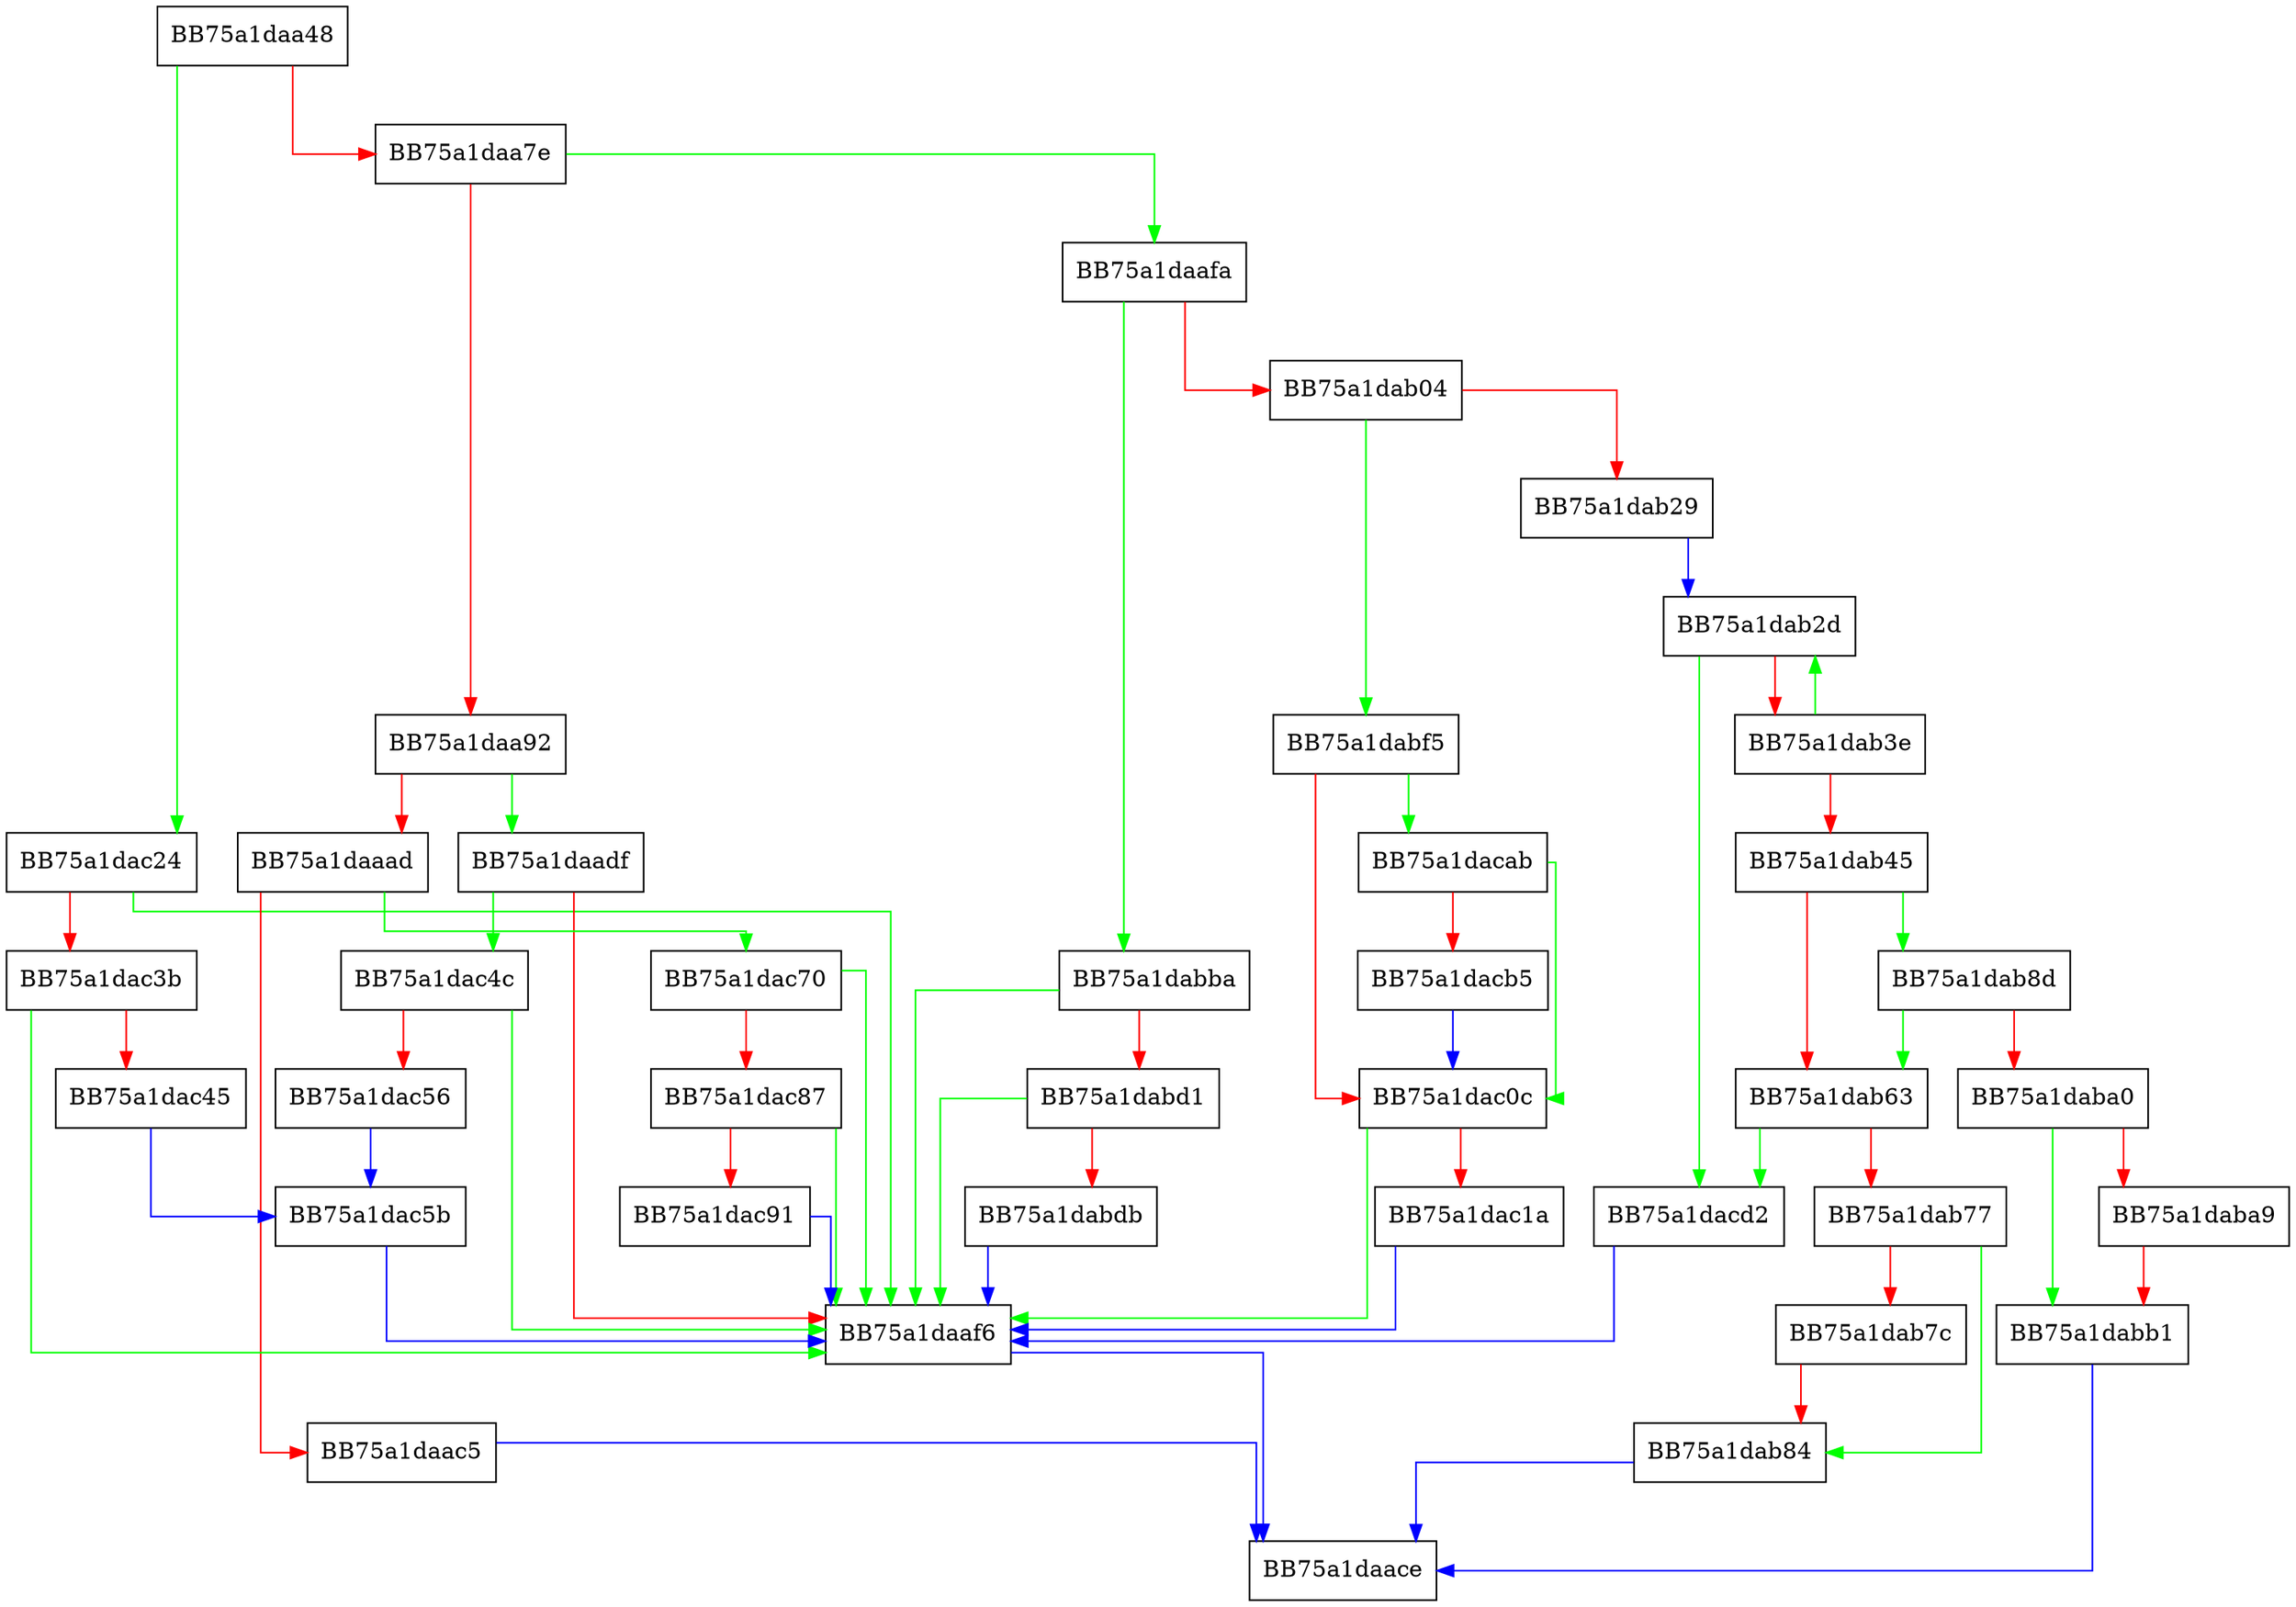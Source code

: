 digraph GetRealRK {
  node [shape="box"];
  graph [splines=ortho];
  BB75a1daa48 -> BB75a1dac24 [color="green"];
  BB75a1daa48 -> BB75a1daa7e [color="red"];
  BB75a1daa7e -> BB75a1daafa [color="green"];
  BB75a1daa7e -> BB75a1daa92 [color="red"];
  BB75a1daa92 -> BB75a1daadf [color="green"];
  BB75a1daa92 -> BB75a1daaad [color="red"];
  BB75a1daaad -> BB75a1dac70 [color="green"];
  BB75a1daaad -> BB75a1daac5 [color="red"];
  BB75a1daac5 -> BB75a1daace [color="blue"];
  BB75a1daadf -> BB75a1dac4c [color="green"];
  BB75a1daadf -> BB75a1daaf6 [color="red"];
  BB75a1daaf6 -> BB75a1daace [color="blue"];
  BB75a1daafa -> BB75a1dabba [color="green"];
  BB75a1daafa -> BB75a1dab04 [color="red"];
  BB75a1dab04 -> BB75a1dabf5 [color="green"];
  BB75a1dab04 -> BB75a1dab29 [color="red"];
  BB75a1dab29 -> BB75a1dab2d [color="blue"];
  BB75a1dab2d -> BB75a1dacd2 [color="green"];
  BB75a1dab2d -> BB75a1dab3e [color="red"];
  BB75a1dab3e -> BB75a1dab2d [color="green"];
  BB75a1dab3e -> BB75a1dab45 [color="red"];
  BB75a1dab45 -> BB75a1dab8d [color="green"];
  BB75a1dab45 -> BB75a1dab63 [color="red"];
  BB75a1dab63 -> BB75a1dacd2 [color="green"];
  BB75a1dab63 -> BB75a1dab77 [color="red"];
  BB75a1dab77 -> BB75a1dab84 [color="green"];
  BB75a1dab77 -> BB75a1dab7c [color="red"];
  BB75a1dab7c -> BB75a1dab84 [color="red"];
  BB75a1dab84 -> BB75a1daace [color="blue"];
  BB75a1dab8d -> BB75a1dab63 [color="green"];
  BB75a1dab8d -> BB75a1daba0 [color="red"];
  BB75a1daba0 -> BB75a1dabb1 [color="green"];
  BB75a1daba0 -> BB75a1daba9 [color="red"];
  BB75a1daba9 -> BB75a1dabb1 [color="red"];
  BB75a1dabb1 -> BB75a1daace [color="blue"];
  BB75a1dabba -> BB75a1daaf6 [color="green"];
  BB75a1dabba -> BB75a1dabd1 [color="red"];
  BB75a1dabd1 -> BB75a1daaf6 [color="green"];
  BB75a1dabd1 -> BB75a1dabdb [color="red"];
  BB75a1dabdb -> BB75a1daaf6 [color="blue"];
  BB75a1dabf5 -> BB75a1dacab [color="green"];
  BB75a1dabf5 -> BB75a1dac0c [color="red"];
  BB75a1dac0c -> BB75a1daaf6 [color="green"];
  BB75a1dac0c -> BB75a1dac1a [color="red"];
  BB75a1dac1a -> BB75a1daaf6 [color="blue"];
  BB75a1dac24 -> BB75a1daaf6 [color="green"];
  BB75a1dac24 -> BB75a1dac3b [color="red"];
  BB75a1dac3b -> BB75a1daaf6 [color="green"];
  BB75a1dac3b -> BB75a1dac45 [color="red"];
  BB75a1dac45 -> BB75a1dac5b [color="blue"];
  BB75a1dac4c -> BB75a1daaf6 [color="green"];
  BB75a1dac4c -> BB75a1dac56 [color="red"];
  BB75a1dac56 -> BB75a1dac5b [color="blue"];
  BB75a1dac5b -> BB75a1daaf6 [color="blue"];
  BB75a1dac70 -> BB75a1daaf6 [color="green"];
  BB75a1dac70 -> BB75a1dac87 [color="red"];
  BB75a1dac87 -> BB75a1daaf6 [color="green"];
  BB75a1dac87 -> BB75a1dac91 [color="red"];
  BB75a1dac91 -> BB75a1daaf6 [color="blue"];
  BB75a1dacab -> BB75a1dac0c [color="green"];
  BB75a1dacab -> BB75a1dacb5 [color="red"];
  BB75a1dacb5 -> BB75a1dac0c [color="blue"];
  BB75a1dacd2 -> BB75a1daaf6 [color="blue"];
}